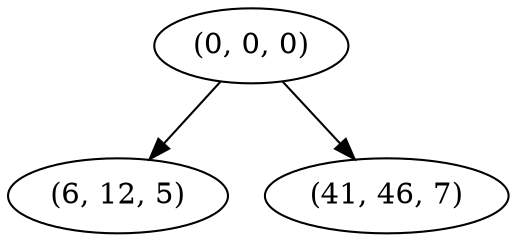 digraph tree {
    "(0, 0, 0)";
    "(6, 12, 5)";
    "(41, 46, 7)";
    "(0, 0, 0)" -> "(6, 12, 5)";
    "(0, 0, 0)" -> "(41, 46, 7)";
}
